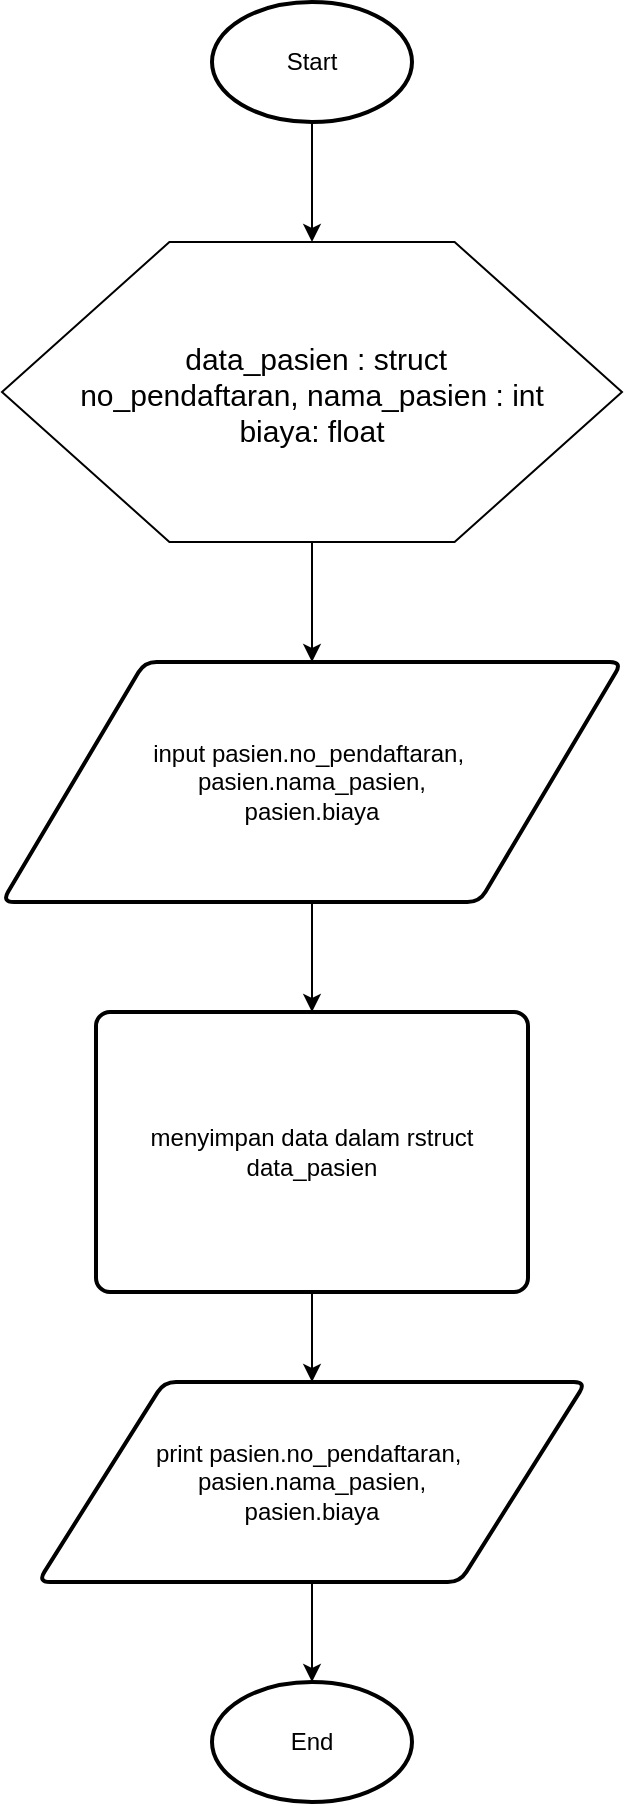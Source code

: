 <mxfile version="14.5.3" type="device"><diagram id="C5RBs43oDa-KdzZeNtuy" name="Page-1"><mxGraphModel dx="1303" dy="735" grid="1" gridSize="10" guides="1" tooltips="1" connect="1" arrows="1" fold="1" page="1" pageScale="1" pageWidth="827" pageHeight="1169" math="0" shadow="0"><root><mxCell id="WIyWlLk6GJQsqaUBKTNV-0"/><mxCell id="WIyWlLk6GJQsqaUBKTNV-1" parent="WIyWlLk6GJQsqaUBKTNV-0"/><mxCell id="oP15udUBHEcLz6jyj0Ty-3" style="edgeStyle=orthogonalEdgeStyle;rounded=0;orthogonalLoop=1;jettySize=auto;html=1;" edge="1" parent="WIyWlLk6GJQsqaUBKTNV-1" source="oP15udUBHEcLz6jyj0Ty-0" target="oP15udUBHEcLz6jyj0Ty-1"><mxGeometry relative="1" as="geometry"/></mxCell><mxCell id="oP15udUBHEcLz6jyj0Ty-0" value="Start" style="strokeWidth=2;html=1;shape=mxgraph.flowchart.start_1;whiteSpace=wrap;" vertex="1" parent="WIyWlLk6GJQsqaUBKTNV-1"><mxGeometry x="314" y="10" width="100" height="60" as="geometry"/></mxCell><mxCell id="oP15udUBHEcLz6jyj0Ty-6" style="edgeStyle=orthogonalEdgeStyle;rounded=0;orthogonalLoop=1;jettySize=auto;html=1;" edge="1" parent="WIyWlLk6GJQsqaUBKTNV-1" source="oP15udUBHEcLz6jyj0Ty-1" target="oP15udUBHEcLz6jyj0Ty-4"><mxGeometry relative="1" as="geometry"/></mxCell><mxCell id="oP15udUBHEcLz6jyj0Ty-1" value="" style="verticalLabelPosition=bottom;verticalAlign=top;html=1;shape=hexagon;perimeter=hexagonPerimeter2;arcSize=6;size=0.27;fontSize=15;" vertex="1" parent="WIyWlLk6GJQsqaUBKTNV-1"><mxGeometry x="209" y="130" width="310" height="150" as="geometry"/></mxCell><mxCell id="oP15udUBHEcLz6jyj0Ty-2" value="&amp;nbsp;data_pasien : struct&lt;br&gt;no_pendaftaran, nama_pasien : int&lt;br&gt;biaya: float" style="text;html=1;strokeColor=none;fillColor=none;align=center;verticalAlign=middle;whiteSpace=wrap;rounded=0;fontSize=15;" vertex="1" parent="WIyWlLk6GJQsqaUBKTNV-1"><mxGeometry x="234" y="196" width="260" height="20" as="geometry"/></mxCell><mxCell id="oP15udUBHEcLz6jyj0Ty-8" style="edgeStyle=orthogonalEdgeStyle;rounded=0;orthogonalLoop=1;jettySize=auto;html=1;entryX=0.5;entryY=0;entryDx=0;entryDy=0;" edge="1" parent="WIyWlLk6GJQsqaUBKTNV-1" source="oP15udUBHEcLz6jyj0Ty-4" target="oP15udUBHEcLz6jyj0Ty-7"><mxGeometry relative="1" as="geometry"/></mxCell><mxCell id="oP15udUBHEcLz6jyj0Ty-4" value="input&amp;nbsp;pasien.no_pendaftaran,&amp;nbsp;&lt;br&gt;pasien.nama_pasien,&lt;br&gt;pasien.biaya" style="shape=parallelogram;html=1;strokeWidth=2;perimeter=parallelogramPerimeter;whiteSpace=wrap;rounded=1;arcSize=12;size=0.23;align=center;" vertex="1" parent="WIyWlLk6GJQsqaUBKTNV-1"><mxGeometry x="209" y="340" width="310" height="120" as="geometry"/></mxCell><mxCell id="oP15udUBHEcLz6jyj0Ty-10" style="edgeStyle=orthogonalEdgeStyle;rounded=0;orthogonalLoop=1;jettySize=auto;html=1;entryX=0.5;entryY=0;entryDx=0;entryDy=0;" edge="1" parent="WIyWlLk6GJQsqaUBKTNV-1" source="oP15udUBHEcLz6jyj0Ty-7" target="oP15udUBHEcLz6jyj0Ty-9"><mxGeometry relative="1" as="geometry"/></mxCell><mxCell id="oP15udUBHEcLz6jyj0Ty-7" value="menyimpan data dalam rstruct data_pasien" style="rounded=1;whiteSpace=wrap;html=1;absoluteArcSize=1;arcSize=14;strokeWidth=2;align=center;" vertex="1" parent="WIyWlLk6GJQsqaUBKTNV-1"><mxGeometry x="256" y="515" width="216" height="140" as="geometry"/></mxCell><mxCell id="oP15udUBHEcLz6jyj0Ty-12" style="edgeStyle=orthogonalEdgeStyle;rounded=0;orthogonalLoop=1;jettySize=auto;html=1;entryX=0.5;entryY=0;entryDx=0;entryDy=0;entryPerimeter=0;" edge="1" parent="WIyWlLk6GJQsqaUBKTNV-1" source="oP15udUBHEcLz6jyj0Ty-9" target="oP15udUBHEcLz6jyj0Ty-11"><mxGeometry relative="1" as="geometry"/></mxCell><mxCell id="oP15udUBHEcLz6jyj0Ty-9" value="print pasien.no_pendaftaran,&amp;nbsp;&lt;br&gt;pasien.nama_pasien,&lt;br&gt;pasien.biaya" style="shape=parallelogram;html=1;strokeWidth=2;perimeter=parallelogramPerimeter;whiteSpace=wrap;rounded=1;arcSize=12;size=0.23;align=center;" vertex="1" parent="WIyWlLk6GJQsqaUBKTNV-1"><mxGeometry x="227" y="700" width="274" height="100" as="geometry"/></mxCell><mxCell id="oP15udUBHEcLz6jyj0Ty-11" value="End" style="strokeWidth=2;html=1;shape=mxgraph.flowchart.start_1;whiteSpace=wrap;" vertex="1" parent="WIyWlLk6GJQsqaUBKTNV-1"><mxGeometry x="314" y="850" width="100" height="60" as="geometry"/></mxCell></root></mxGraphModel></diagram></mxfile>